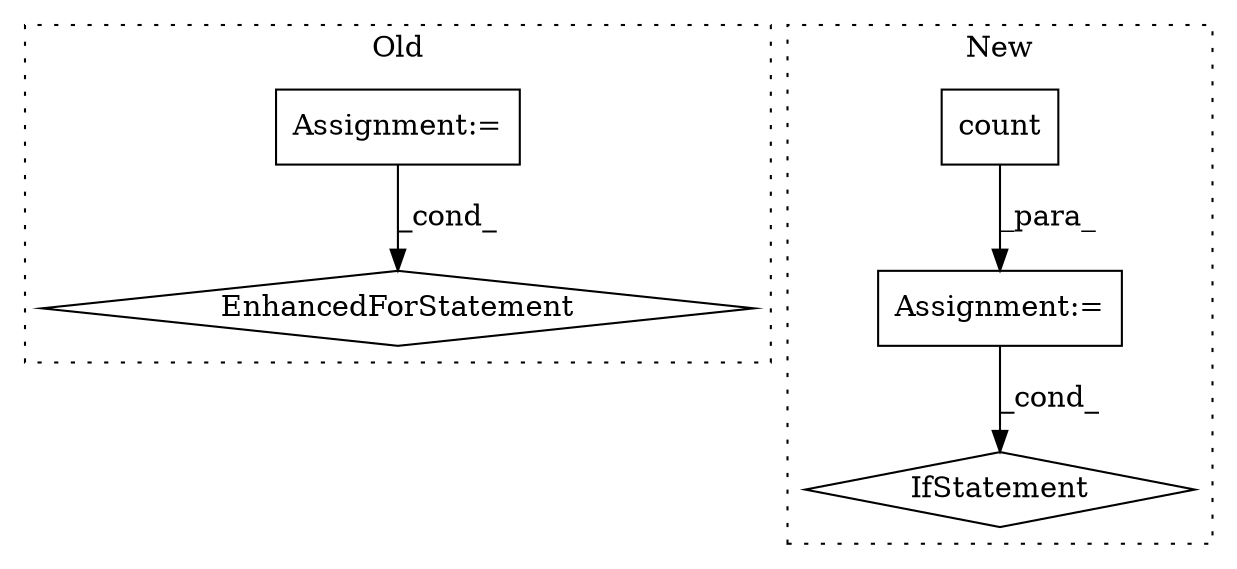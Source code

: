 digraph G {
subgraph cluster0 {
1 [label="EnhancedForStatement" a="70" s="1189,1280" l="53,2" shape="diamond"];
3 [label="Assignment:=" a="7" s="1178" l="1" shape="box"];
label = "Old";
style="dotted";
}
subgraph cluster1 {
2 [label="count" a="32" s="952" l="7" shape="box"];
4 [label="Assignment:=" a="7" s="935" l="1" shape="box"];
5 [label="IfStatement" a="25" s="1159,1205" l="4,2" shape="diamond"];
label = "New";
style="dotted";
}
2 -> 4 [label="_para_"];
3 -> 1 [label="_cond_"];
4 -> 5 [label="_cond_"];
}